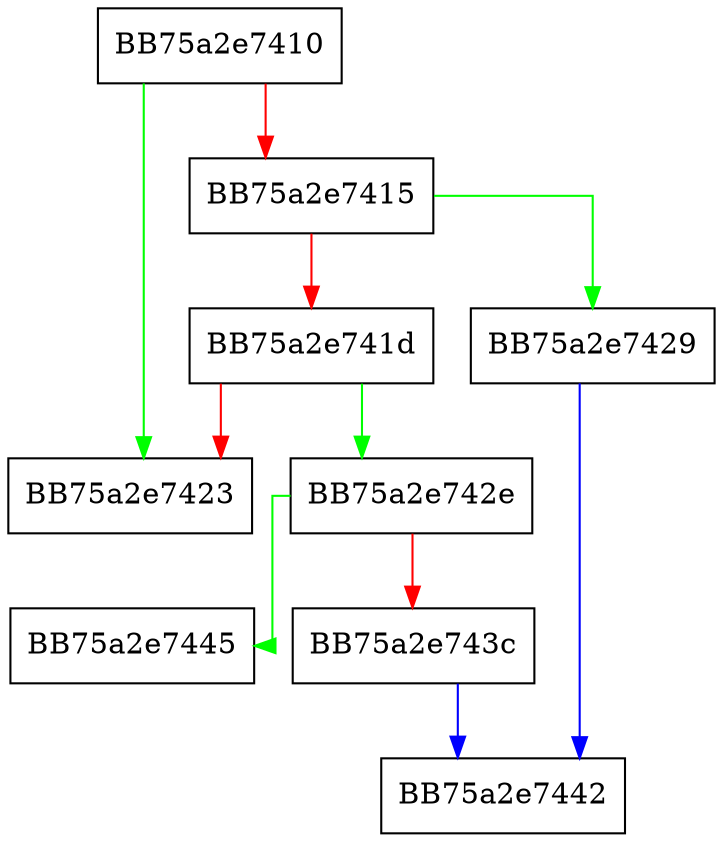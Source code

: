 digraph GetContext {
  node [shape="box"];
  graph [splines=ortho];
  BB75a2e7410 -> BB75a2e7423 [color="green"];
  BB75a2e7410 -> BB75a2e7415 [color="red"];
  BB75a2e7415 -> BB75a2e7429 [color="green"];
  BB75a2e7415 -> BB75a2e741d [color="red"];
  BB75a2e741d -> BB75a2e742e [color="green"];
  BB75a2e741d -> BB75a2e7423 [color="red"];
  BB75a2e7429 -> BB75a2e7442 [color="blue"];
  BB75a2e742e -> BB75a2e7445 [color="green"];
  BB75a2e742e -> BB75a2e743c [color="red"];
  BB75a2e743c -> BB75a2e7442 [color="blue"];
}
